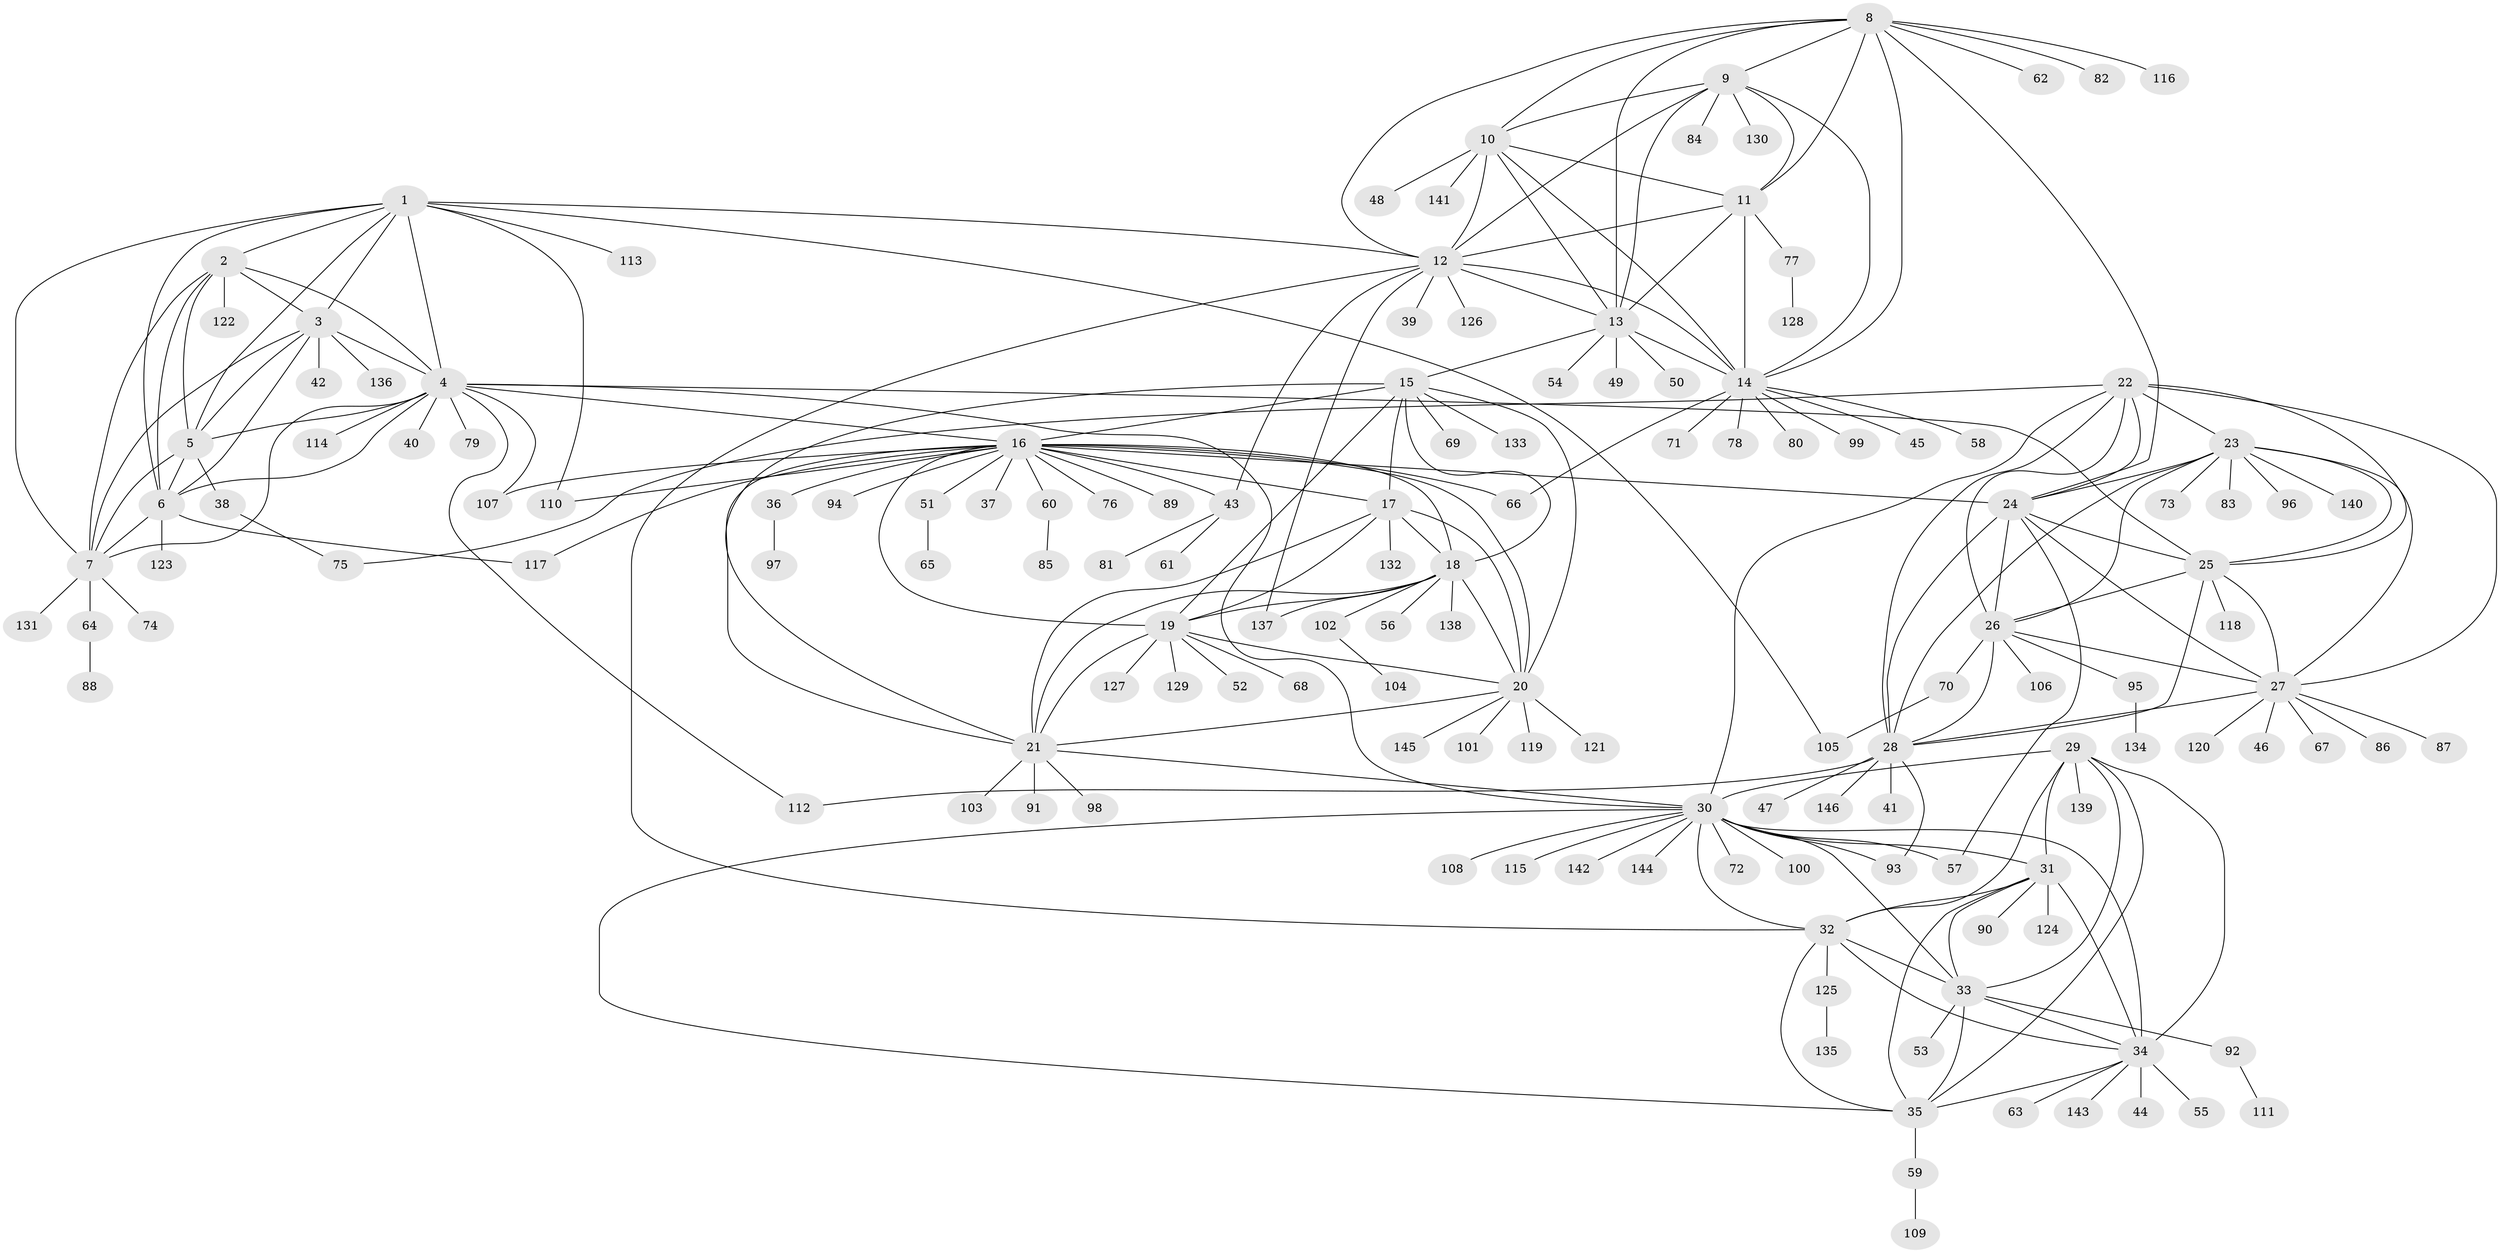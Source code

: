 // coarse degree distribution, {9: 0.019417475728155338, 6: 0.04854368932038835, 8: 0.02912621359223301, 12: 0.019417475728155338, 7: 0.05825242718446602, 1: 0.6504854368932039, 5: 0.019417475728155338, 2: 0.10679611650485436, 11: 0.019417475728155338, 17: 0.009708737864077669, 10: 0.009708737864077669, 14: 0.009708737864077669}
// Generated by graph-tools (version 1.1) at 2025/37/03/04/25 23:37:32]
// undirected, 146 vertices, 237 edges
graph export_dot {
  node [color=gray90,style=filled];
  1;
  2;
  3;
  4;
  5;
  6;
  7;
  8;
  9;
  10;
  11;
  12;
  13;
  14;
  15;
  16;
  17;
  18;
  19;
  20;
  21;
  22;
  23;
  24;
  25;
  26;
  27;
  28;
  29;
  30;
  31;
  32;
  33;
  34;
  35;
  36;
  37;
  38;
  39;
  40;
  41;
  42;
  43;
  44;
  45;
  46;
  47;
  48;
  49;
  50;
  51;
  52;
  53;
  54;
  55;
  56;
  57;
  58;
  59;
  60;
  61;
  62;
  63;
  64;
  65;
  66;
  67;
  68;
  69;
  70;
  71;
  72;
  73;
  74;
  75;
  76;
  77;
  78;
  79;
  80;
  81;
  82;
  83;
  84;
  85;
  86;
  87;
  88;
  89;
  90;
  91;
  92;
  93;
  94;
  95;
  96;
  97;
  98;
  99;
  100;
  101;
  102;
  103;
  104;
  105;
  106;
  107;
  108;
  109;
  110;
  111;
  112;
  113;
  114;
  115;
  116;
  117;
  118;
  119;
  120;
  121;
  122;
  123;
  124;
  125;
  126;
  127;
  128;
  129;
  130;
  131;
  132;
  133;
  134;
  135;
  136;
  137;
  138;
  139;
  140;
  141;
  142;
  143;
  144;
  145;
  146;
  1 -- 2;
  1 -- 3;
  1 -- 4;
  1 -- 5;
  1 -- 6;
  1 -- 7;
  1 -- 12;
  1 -- 105;
  1 -- 110;
  1 -- 113;
  2 -- 3;
  2 -- 4;
  2 -- 5;
  2 -- 6;
  2 -- 7;
  2 -- 122;
  3 -- 4;
  3 -- 5;
  3 -- 6;
  3 -- 7;
  3 -- 42;
  3 -- 136;
  4 -- 5;
  4 -- 6;
  4 -- 7;
  4 -- 16;
  4 -- 25;
  4 -- 30;
  4 -- 40;
  4 -- 79;
  4 -- 107;
  4 -- 112;
  4 -- 114;
  5 -- 6;
  5 -- 7;
  5 -- 38;
  6 -- 7;
  6 -- 117;
  6 -- 123;
  7 -- 64;
  7 -- 74;
  7 -- 131;
  8 -- 9;
  8 -- 10;
  8 -- 11;
  8 -- 12;
  8 -- 13;
  8 -- 14;
  8 -- 24;
  8 -- 62;
  8 -- 82;
  8 -- 116;
  9 -- 10;
  9 -- 11;
  9 -- 12;
  9 -- 13;
  9 -- 14;
  9 -- 84;
  9 -- 130;
  10 -- 11;
  10 -- 12;
  10 -- 13;
  10 -- 14;
  10 -- 48;
  10 -- 141;
  11 -- 12;
  11 -- 13;
  11 -- 14;
  11 -- 77;
  12 -- 13;
  12 -- 14;
  12 -- 32;
  12 -- 39;
  12 -- 43;
  12 -- 126;
  12 -- 137;
  13 -- 14;
  13 -- 15;
  13 -- 49;
  13 -- 50;
  13 -- 54;
  14 -- 45;
  14 -- 58;
  14 -- 66;
  14 -- 71;
  14 -- 78;
  14 -- 80;
  14 -- 99;
  15 -- 16;
  15 -- 17;
  15 -- 18;
  15 -- 19;
  15 -- 20;
  15 -- 21;
  15 -- 69;
  15 -- 133;
  16 -- 17;
  16 -- 18;
  16 -- 19;
  16 -- 20;
  16 -- 21;
  16 -- 24;
  16 -- 36;
  16 -- 37;
  16 -- 43;
  16 -- 51;
  16 -- 60;
  16 -- 66;
  16 -- 76;
  16 -- 89;
  16 -- 94;
  16 -- 107;
  16 -- 110;
  16 -- 117;
  17 -- 18;
  17 -- 19;
  17 -- 20;
  17 -- 21;
  17 -- 132;
  18 -- 19;
  18 -- 20;
  18 -- 21;
  18 -- 56;
  18 -- 102;
  18 -- 137;
  18 -- 138;
  19 -- 20;
  19 -- 21;
  19 -- 52;
  19 -- 68;
  19 -- 127;
  19 -- 129;
  20 -- 21;
  20 -- 101;
  20 -- 119;
  20 -- 121;
  20 -- 145;
  21 -- 30;
  21 -- 91;
  21 -- 98;
  21 -- 103;
  22 -- 23;
  22 -- 24;
  22 -- 25;
  22 -- 26;
  22 -- 27;
  22 -- 28;
  22 -- 30;
  22 -- 75;
  23 -- 24;
  23 -- 25;
  23 -- 26;
  23 -- 27;
  23 -- 28;
  23 -- 73;
  23 -- 83;
  23 -- 96;
  23 -- 140;
  24 -- 25;
  24 -- 26;
  24 -- 27;
  24 -- 28;
  24 -- 57;
  25 -- 26;
  25 -- 27;
  25 -- 28;
  25 -- 118;
  26 -- 27;
  26 -- 28;
  26 -- 70;
  26 -- 95;
  26 -- 106;
  27 -- 28;
  27 -- 46;
  27 -- 67;
  27 -- 86;
  27 -- 87;
  27 -- 120;
  28 -- 41;
  28 -- 47;
  28 -- 93;
  28 -- 112;
  28 -- 146;
  29 -- 30;
  29 -- 31;
  29 -- 32;
  29 -- 33;
  29 -- 34;
  29 -- 35;
  29 -- 139;
  30 -- 31;
  30 -- 32;
  30 -- 33;
  30 -- 34;
  30 -- 35;
  30 -- 57;
  30 -- 72;
  30 -- 93;
  30 -- 100;
  30 -- 108;
  30 -- 115;
  30 -- 142;
  30 -- 144;
  31 -- 32;
  31 -- 33;
  31 -- 34;
  31 -- 35;
  31 -- 90;
  31 -- 124;
  32 -- 33;
  32 -- 34;
  32 -- 35;
  32 -- 125;
  33 -- 34;
  33 -- 35;
  33 -- 53;
  33 -- 92;
  34 -- 35;
  34 -- 44;
  34 -- 55;
  34 -- 63;
  34 -- 143;
  35 -- 59;
  36 -- 97;
  38 -- 75;
  43 -- 61;
  43 -- 81;
  51 -- 65;
  59 -- 109;
  60 -- 85;
  64 -- 88;
  70 -- 105;
  77 -- 128;
  92 -- 111;
  95 -- 134;
  102 -- 104;
  125 -- 135;
}
